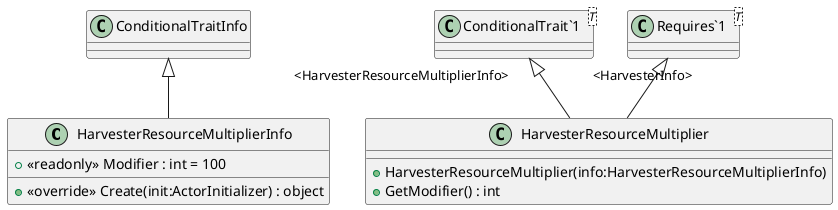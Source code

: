 @startuml
class HarvesterResourceMultiplierInfo {
    + <<readonly>> Modifier : int = 100
    + <<override>> Create(init:ActorInitializer) : object
}
class HarvesterResourceMultiplier {
    + HarvesterResourceMultiplier(info:HarvesterResourceMultiplierInfo)
    + GetModifier() : int
}
class "ConditionalTrait`1"<T> {
}
class "Requires`1"<T> {
}
ConditionalTraitInfo <|-- HarvesterResourceMultiplierInfo
"ConditionalTrait`1" "<HarvesterResourceMultiplierInfo>" <|-- HarvesterResourceMultiplier
"Requires`1" "<HarvesterInfo>" <|-- HarvesterResourceMultiplier
@enduml
